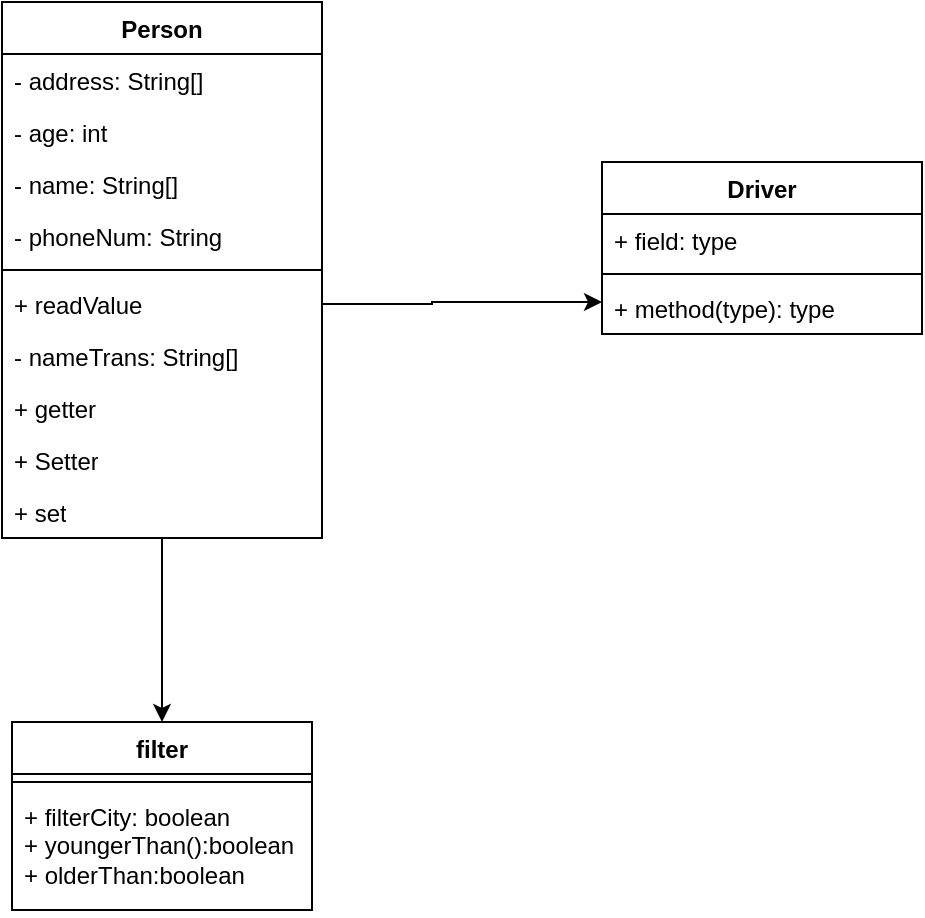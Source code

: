 <mxfile version="22.0.6" type="github">
  <diagram name="Page-1" id="e7e014a7-5840-1c2e-5031-d8a46d1fe8dd">
    <mxGraphModel dx="1766" dy="903" grid="1" gridSize="10" guides="1" tooltips="1" connect="1" arrows="1" fold="1" page="1" pageScale="1" pageWidth="1169" pageHeight="827" background="none" math="0" shadow="0">
      <root>
        <mxCell id="0" />
        <mxCell id="1" parent="0" />
        <mxCell id="HZ0jre_kOanCZ-PAo7T2-76" style="edgeStyle=orthogonalEdgeStyle;rounded=0;orthogonalLoop=1;jettySize=auto;html=1;entryX=0.5;entryY=0;entryDx=0;entryDy=0;" edge="1" parent="1" source="HZ0jre_kOanCZ-PAo7T2-49" target="HZ0jre_kOanCZ-PAo7T2-68">
          <mxGeometry relative="1" as="geometry">
            <mxPoint x="-1000" y="540" as="targetPoint" />
            <Array as="points">
              <mxPoint x="-1000" y="414" />
            </Array>
          </mxGeometry>
        </mxCell>
        <mxCell id="HZ0jre_kOanCZ-PAo7T2-49" value="Person" style="swimlane;fontStyle=1;align=center;verticalAlign=top;childLayout=stackLayout;horizontal=1;startSize=26;horizontalStack=0;resizeParent=1;resizeParentMax=0;resizeLast=0;collapsible=1;marginBottom=0;whiteSpace=wrap;html=1;" vertex="1" parent="1">
          <mxGeometry x="-1080" y="70" width="160" height="268" as="geometry" />
        </mxCell>
        <mxCell id="HZ0jre_kOanCZ-PAo7T2-43" value="- address: String[]" style="text;strokeColor=none;fillColor=none;align=left;verticalAlign=top;spacingLeft=4;spacingRight=4;overflow=hidden;rotatable=0;points=[[0,0.5],[1,0.5]];portConstraint=eastwest;whiteSpace=wrap;html=1;" vertex="1" parent="HZ0jre_kOanCZ-PAo7T2-49">
          <mxGeometry y="26" width="160" height="26" as="geometry" />
        </mxCell>
        <mxCell id="HZ0jre_kOanCZ-PAo7T2-44" value="- age: int&lt;br&gt;" style="text;strokeColor=none;fillColor=none;align=left;verticalAlign=top;spacingLeft=4;spacingRight=4;overflow=hidden;rotatable=0;points=[[0,0.5],[1,0.5]];portConstraint=eastwest;whiteSpace=wrap;html=1;" vertex="1" parent="HZ0jre_kOanCZ-PAo7T2-49">
          <mxGeometry y="52" width="160" height="26" as="geometry" />
        </mxCell>
        <mxCell id="HZ0jre_kOanCZ-PAo7T2-53" value="- name: String[]&lt;br&gt;" style="text;strokeColor=none;fillColor=none;align=left;verticalAlign=top;spacingLeft=4;spacingRight=4;overflow=hidden;rotatable=0;points=[[0,0.5],[1,0.5]];portConstraint=eastwest;whiteSpace=wrap;html=1;" vertex="1" parent="HZ0jre_kOanCZ-PAo7T2-49">
          <mxGeometry y="78" width="160" height="26" as="geometry" />
        </mxCell>
        <mxCell id="HZ0jre_kOanCZ-PAo7T2-54" value="- phoneNum: String" style="text;strokeColor=none;fillColor=none;align=left;verticalAlign=top;spacingLeft=4;spacingRight=4;overflow=hidden;rotatable=0;points=[[0,0.5],[1,0.5]];portConstraint=eastwest;whiteSpace=wrap;html=1;" vertex="1" parent="HZ0jre_kOanCZ-PAo7T2-49">
          <mxGeometry y="104" width="160" height="26" as="geometry" />
        </mxCell>
        <mxCell id="HZ0jre_kOanCZ-PAo7T2-51" value="" style="line;strokeWidth=1;fillColor=none;align=left;verticalAlign=middle;spacingTop=-1;spacingLeft=3;spacingRight=3;rotatable=0;labelPosition=right;points=[];portConstraint=eastwest;strokeColor=inherit;" vertex="1" parent="HZ0jre_kOanCZ-PAo7T2-49">
          <mxGeometry y="130" width="160" height="8" as="geometry" />
        </mxCell>
        <mxCell id="HZ0jre_kOanCZ-PAo7T2-52" value="+ readValue" style="text;strokeColor=none;fillColor=none;align=left;verticalAlign=top;spacingLeft=4;spacingRight=4;overflow=hidden;rotatable=0;points=[[0,0.5],[1,0.5]];portConstraint=eastwest;whiteSpace=wrap;html=1;" vertex="1" parent="HZ0jre_kOanCZ-PAo7T2-49">
          <mxGeometry y="138" width="160" height="26" as="geometry" />
        </mxCell>
        <mxCell id="HZ0jre_kOanCZ-PAo7T2-55" value="- nameTrans: String[]" style="text;strokeColor=none;fillColor=none;align=left;verticalAlign=top;spacingLeft=4;spacingRight=4;overflow=hidden;rotatable=0;points=[[0,0.5],[1,0.5]];portConstraint=eastwest;whiteSpace=wrap;html=1;" vertex="1" parent="HZ0jre_kOanCZ-PAo7T2-49">
          <mxGeometry y="164" width="160" height="26" as="geometry" />
        </mxCell>
        <mxCell id="HZ0jre_kOanCZ-PAo7T2-64" value="+ getter" style="text;strokeColor=none;fillColor=none;align=left;verticalAlign=top;spacingLeft=4;spacingRight=4;overflow=hidden;rotatable=0;points=[[0,0.5],[1,0.5]];portConstraint=eastwest;whiteSpace=wrap;html=1;" vertex="1" parent="HZ0jre_kOanCZ-PAo7T2-49">
          <mxGeometry y="190" width="160" height="26" as="geometry" />
        </mxCell>
        <mxCell id="HZ0jre_kOanCZ-PAo7T2-65" value="+ Setter" style="text;strokeColor=none;fillColor=none;align=left;verticalAlign=top;spacingLeft=4;spacingRight=4;overflow=hidden;rotatable=0;points=[[0,0.5],[1,0.5]];portConstraint=eastwest;whiteSpace=wrap;html=1;" vertex="1" parent="HZ0jre_kOanCZ-PAo7T2-49">
          <mxGeometry y="216" width="160" height="26" as="geometry" />
        </mxCell>
        <mxCell id="HZ0jre_kOanCZ-PAo7T2-67" value="+ set" style="text;strokeColor=none;fillColor=none;align=left;verticalAlign=top;spacingLeft=4;spacingRight=4;overflow=hidden;rotatable=0;points=[[0,0.5],[1,0.5]];portConstraint=eastwest;whiteSpace=wrap;html=1;" vertex="1" parent="HZ0jre_kOanCZ-PAo7T2-49">
          <mxGeometry y="242" width="160" height="26" as="geometry" />
        </mxCell>
        <mxCell id="HZ0jre_kOanCZ-PAo7T2-68" value="filter" style="swimlane;fontStyle=1;align=center;verticalAlign=top;childLayout=stackLayout;horizontal=1;startSize=26;horizontalStack=0;resizeParent=1;resizeParentMax=0;resizeLast=0;collapsible=1;marginBottom=0;whiteSpace=wrap;html=1;" vertex="1" parent="1">
          <mxGeometry x="-1075" y="430.0" width="150" height="94" as="geometry" />
        </mxCell>
        <mxCell id="HZ0jre_kOanCZ-PAo7T2-70" value="" style="line;strokeWidth=1;fillColor=none;align=left;verticalAlign=middle;spacingTop=-1;spacingLeft=3;spacingRight=3;rotatable=0;labelPosition=right;points=[];portConstraint=eastwest;strokeColor=inherit;" vertex="1" parent="HZ0jre_kOanCZ-PAo7T2-68">
          <mxGeometry y="26" width="150" height="8" as="geometry" />
        </mxCell>
        <mxCell id="HZ0jre_kOanCZ-PAo7T2-71" value="+ filterCity: boolean&lt;br&gt;+ youngerThan():boolean&lt;br&gt;+ olderThan:boolean&lt;br&gt;" style="text;strokeColor=none;fillColor=none;align=left;verticalAlign=top;spacingLeft=4;spacingRight=4;overflow=hidden;rotatable=0;points=[[0,0.5],[1,0.5]];portConstraint=eastwest;whiteSpace=wrap;html=1;" vertex="1" parent="HZ0jre_kOanCZ-PAo7T2-68">
          <mxGeometry y="34" width="150" height="60" as="geometry" />
        </mxCell>
        <mxCell id="HZ0jre_kOanCZ-PAo7T2-78" value="Driver" style="swimlane;fontStyle=1;align=center;verticalAlign=top;childLayout=stackLayout;horizontal=1;startSize=26;horizontalStack=0;resizeParent=1;resizeParentMax=0;resizeLast=0;collapsible=1;marginBottom=0;whiteSpace=wrap;html=1;" vertex="1" parent="1">
          <mxGeometry x="-780" y="150" width="160" height="86" as="geometry" />
        </mxCell>
        <mxCell id="HZ0jre_kOanCZ-PAo7T2-79" value="+ field: type" style="text;strokeColor=none;fillColor=none;align=left;verticalAlign=top;spacingLeft=4;spacingRight=4;overflow=hidden;rotatable=0;points=[[0,0.5],[1,0.5]];portConstraint=eastwest;whiteSpace=wrap;html=1;" vertex="1" parent="HZ0jre_kOanCZ-PAo7T2-78">
          <mxGeometry y="26" width="160" height="26" as="geometry" />
        </mxCell>
        <mxCell id="HZ0jre_kOanCZ-PAo7T2-80" value="" style="line;strokeWidth=1;fillColor=none;align=left;verticalAlign=middle;spacingTop=-1;spacingLeft=3;spacingRight=3;rotatable=0;labelPosition=right;points=[];portConstraint=eastwest;strokeColor=inherit;" vertex="1" parent="HZ0jre_kOanCZ-PAo7T2-78">
          <mxGeometry y="52" width="160" height="8" as="geometry" />
        </mxCell>
        <mxCell id="HZ0jre_kOanCZ-PAo7T2-81" value="+ method(type): type" style="text;strokeColor=none;fillColor=none;align=left;verticalAlign=top;spacingLeft=4;spacingRight=4;overflow=hidden;rotatable=0;points=[[0,0.5],[1,0.5]];portConstraint=eastwest;whiteSpace=wrap;html=1;" vertex="1" parent="HZ0jre_kOanCZ-PAo7T2-78">
          <mxGeometry y="60" width="160" height="26" as="geometry" />
        </mxCell>
        <mxCell id="HZ0jre_kOanCZ-PAo7T2-87" style="edgeStyle=orthogonalEdgeStyle;rounded=0;orthogonalLoop=1;jettySize=auto;html=1;exitX=1;exitY=0.5;exitDx=0;exitDy=0;" edge="1" parent="1" source="HZ0jre_kOanCZ-PAo7T2-52">
          <mxGeometry relative="1" as="geometry">
            <mxPoint x="-780" y="220" as="targetPoint" />
            <Array as="points">
              <mxPoint x="-865" y="221" />
              <mxPoint x="-809" y="220" />
            </Array>
          </mxGeometry>
        </mxCell>
      </root>
    </mxGraphModel>
  </diagram>
</mxfile>
